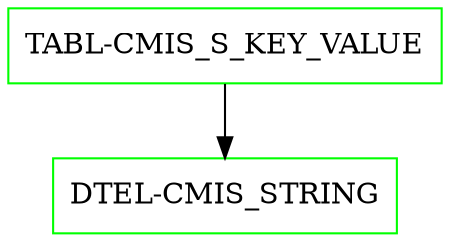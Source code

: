 digraph G {
  "TABL-CMIS_S_KEY_VALUE" [shape=box,color=green];
  "DTEL-CMIS_STRING" [shape=box,color=green,URL="./DTEL_CMIS_STRING.html"];
  "TABL-CMIS_S_KEY_VALUE" -> "DTEL-CMIS_STRING";
}
